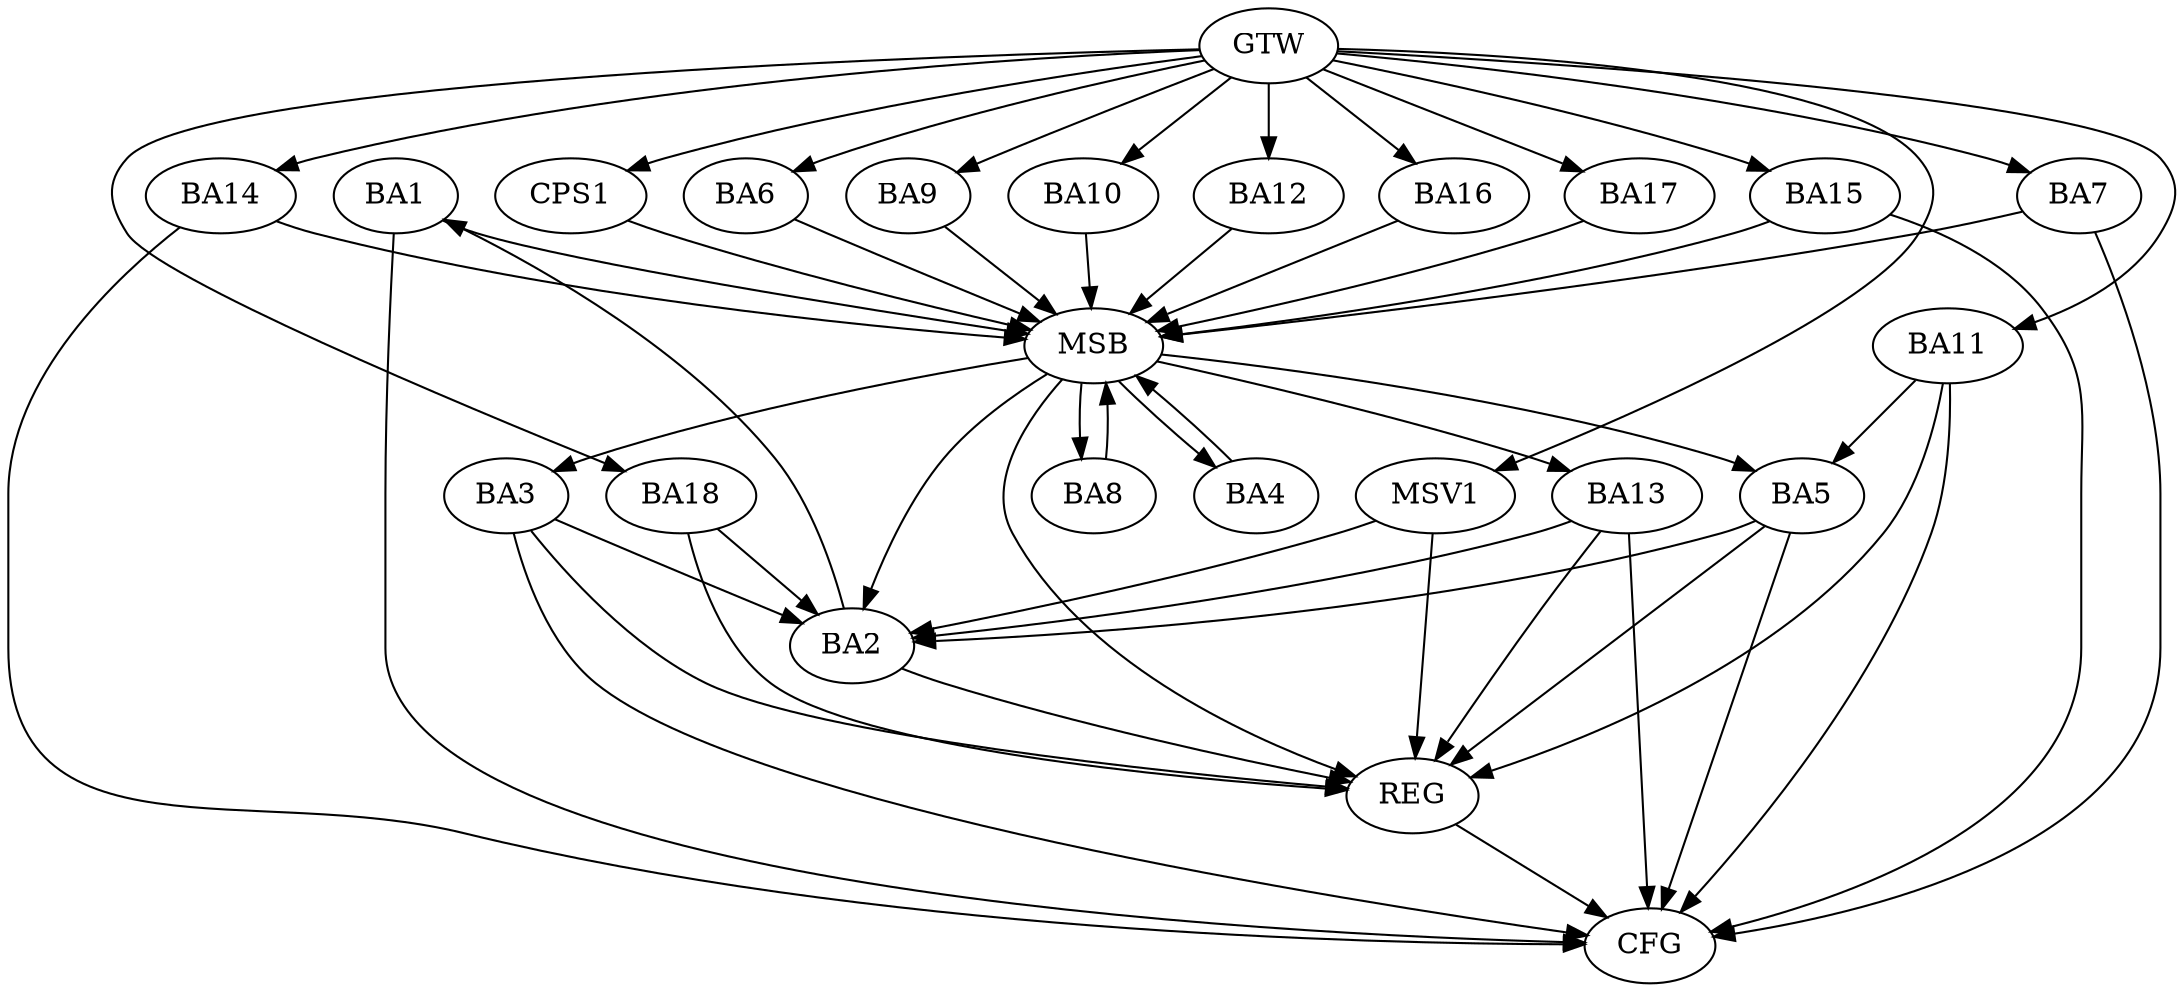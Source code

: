 strict digraph G {
  BA1 [ label="BA1" ];
  BA2 [ label="BA2" ];
  BA3 [ label="BA3" ];
  BA4 [ label="BA4" ];
  BA5 [ label="BA5" ];
  BA6 [ label="BA6" ];
  BA7 [ label="BA7" ];
  BA8 [ label="BA8" ];
  BA9 [ label="BA9" ];
  BA10 [ label="BA10" ];
  BA11 [ label="BA11" ];
  BA12 [ label="BA12" ];
  BA13 [ label="BA13" ];
  BA14 [ label="BA14" ];
  BA15 [ label="BA15" ];
  BA16 [ label="BA16" ];
  BA17 [ label="BA17" ];
  BA18 [ label="BA18" ];
  CPS1 [ label="CPS1" ];
  GTW [ label="GTW" ];
  REG [ label="REG" ];
  MSB [ label="MSB" ];
  CFG [ label="CFG" ];
  MSV1 [ label="MSV1" ];
  BA2 -> BA1;
  BA3 -> BA2;
  BA5 -> BA2;
  BA11 -> BA5;
  BA13 -> BA2;
  BA18 -> BA2;
  GTW -> BA6;
  GTW -> BA7;
  GTW -> BA9;
  GTW -> BA10;
  GTW -> BA11;
  GTW -> BA12;
  GTW -> BA14;
  GTW -> BA15;
  GTW -> BA16;
  GTW -> BA17;
  GTW -> BA18;
  GTW -> CPS1;
  BA2 -> REG;
  BA3 -> REG;
  BA5 -> REG;
  BA11 -> REG;
  BA13 -> REG;
  BA18 -> REG;
  BA1 -> MSB;
  MSB -> BA2;
  MSB -> REG;
  BA4 -> MSB;
  BA6 -> MSB;
  MSB -> BA5;
  BA7 -> MSB;
  MSB -> BA3;
  BA8 -> MSB;
  BA9 -> MSB;
  MSB -> BA8;
  BA10 -> MSB;
  BA12 -> MSB;
  BA14 -> MSB;
  BA15 -> MSB;
  BA16 -> MSB;
  BA17 -> MSB;
  CPS1 -> MSB;
  MSB -> BA4;
  MSB -> BA13;
  BA11 -> CFG;
  BA14 -> CFG;
  BA1 -> CFG;
  BA15 -> CFG;
  BA5 -> CFG;
  BA3 -> CFG;
  BA7 -> CFG;
  BA13 -> CFG;
  REG -> CFG;
  MSV1 -> BA2;
  GTW -> MSV1;
  MSV1 -> REG;
}
